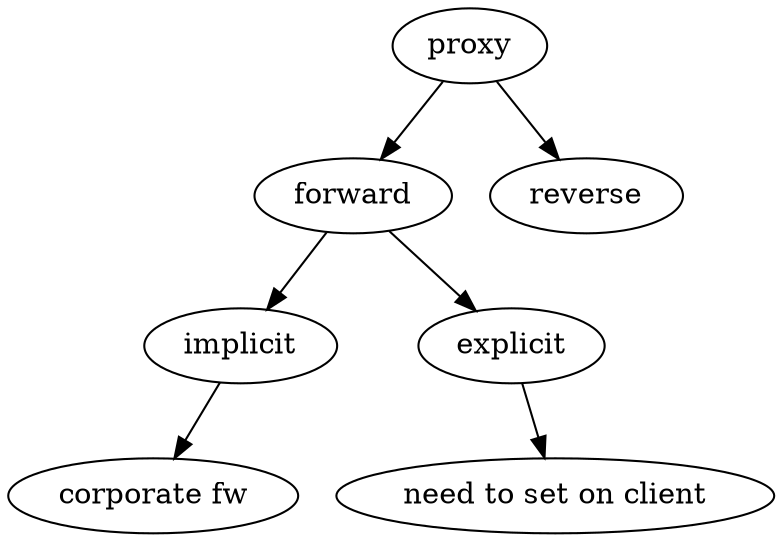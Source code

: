 digraph proxy {
    proxy -> forward;
    proxy -> reverse;

    forward -> implicit;
    forward -> explicit;

    implicit -> "corporate fw";
    explicit -> "need to set on client";
}
